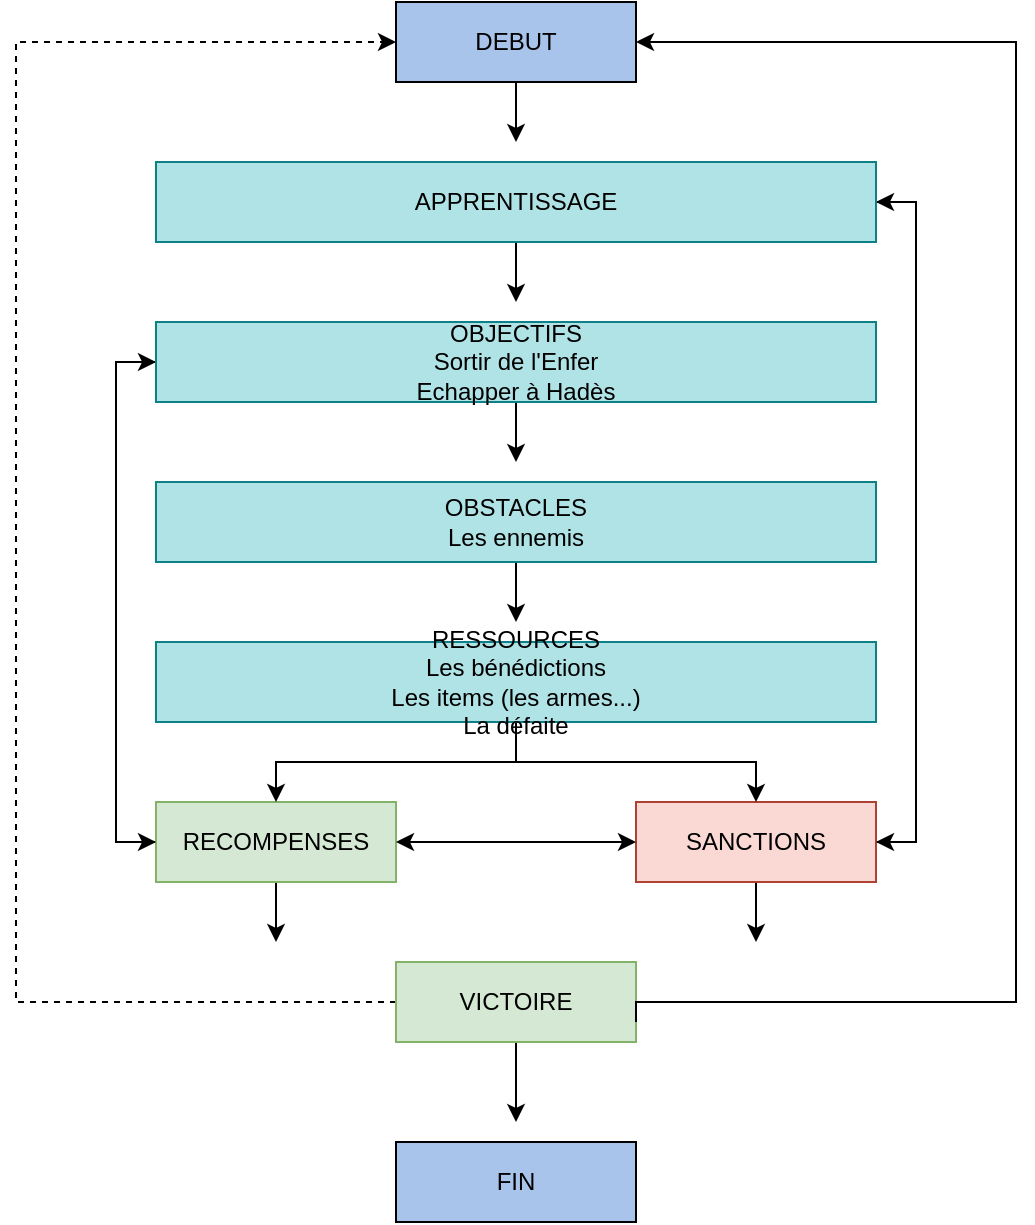 <mxfile version="15.8.2" type="github">
  <diagram id="C5RBs43oDa-KdzZeNtuy" name="Page-1">
    <mxGraphModel dx="718" dy="784" grid="1" gridSize="10" guides="1" tooltips="1" connect="1" arrows="1" fold="1" page="1" pageScale="1" pageWidth="827" pageHeight="1169" math="0" shadow="0">
      <root>
        <mxCell id="WIyWlLk6GJQsqaUBKTNV-0" />
        <mxCell id="WIyWlLk6GJQsqaUBKTNV-1" parent="WIyWlLk6GJQsqaUBKTNV-0" />
        <mxCell id="vXVzKjMP6suPx_Ag6StE-32" style="edgeStyle=orthogonalEdgeStyle;rounded=0;orthogonalLoop=1;jettySize=auto;html=1;exitX=0.5;exitY=1;exitDx=0;exitDy=0;" edge="1" parent="WIyWlLk6GJQsqaUBKTNV-1" source="vXVzKjMP6suPx_Ag6StE-8">
          <mxGeometry relative="1" as="geometry">
            <mxPoint x="330" y="630" as="targetPoint" />
          </mxGeometry>
        </mxCell>
        <mxCell id="vXVzKjMP6suPx_Ag6StE-38" style="edgeStyle=orthogonalEdgeStyle;rounded=0;orthogonalLoop=1;jettySize=auto;html=1;exitX=0;exitY=0.5;exitDx=0;exitDy=0;entryX=0;entryY=0.5;entryDx=0;entryDy=0;" edge="1" parent="WIyWlLk6GJQsqaUBKTNV-1" source="vXVzKjMP6suPx_Ag6StE-8" target="vXVzKjMP6suPx_Ag6StE-20">
          <mxGeometry relative="1" as="geometry" />
        </mxCell>
        <mxCell id="vXVzKjMP6suPx_Ag6StE-8" value="RECOMPENSES" style="rounded=0;whiteSpace=wrap;html=1;fillColor=#d5e8d4;strokeColor=#82b366;" vertex="1" parent="WIyWlLk6GJQsqaUBKTNV-1">
          <mxGeometry x="270" y="560" width="120" height="40" as="geometry" />
        </mxCell>
        <mxCell id="vXVzKjMP6suPx_Ag6StE-31" style="edgeStyle=orthogonalEdgeStyle;rounded=0;orthogonalLoop=1;jettySize=auto;html=1;exitX=0.5;exitY=1;exitDx=0;exitDy=0;" edge="1" parent="WIyWlLk6GJQsqaUBKTNV-1" source="vXVzKjMP6suPx_Ag6StE-9">
          <mxGeometry relative="1" as="geometry">
            <mxPoint x="570" y="630" as="targetPoint" />
          </mxGeometry>
        </mxCell>
        <mxCell id="vXVzKjMP6suPx_Ag6StE-39" style="edgeStyle=orthogonalEdgeStyle;rounded=0;orthogonalLoop=1;jettySize=auto;html=1;exitX=1;exitY=0.5;exitDx=0;exitDy=0;entryX=1;entryY=0.5;entryDx=0;entryDy=0;" edge="1" parent="WIyWlLk6GJQsqaUBKTNV-1" source="vXVzKjMP6suPx_Ag6StE-9" target="vXVzKjMP6suPx_Ag6StE-19">
          <mxGeometry relative="1" as="geometry" />
        </mxCell>
        <mxCell id="vXVzKjMP6suPx_Ag6StE-9" value="SANCTIONS" style="rounded=0;whiteSpace=wrap;html=1;fillColor=#fad9d5;strokeColor=#ae4132;" vertex="1" parent="WIyWlLk6GJQsqaUBKTNV-1">
          <mxGeometry x="510" y="560" width="120" height="40" as="geometry" />
        </mxCell>
        <mxCell id="vXVzKjMP6suPx_Ag6StE-16" style="edgeStyle=orthogonalEdgeStyle;rounded=0;orthogonalLoop=1;jettySize=auto;html=1;exitX=0.5;exitY=1;exitDx=0;exitDy=0;" edge="1" parent="WIyWlLk6GJQsqaUBKTNV-1" source="vXVzKjMP6suPx_Ag6StE-14" target="vXVzKjMP6suPx_Ag6StE-9">
          <mxGeometry relative="1" as="geometry" />
        </mxCell>
        <mxCell id="vXVzKjMP6suPx_Ag6StE-17" style="edgeStyle=orthogonalEdgeStyle;rounded=0;orthogonalLoop=1;jettySize=auto;html=1;exitX=0.5;exitY=1;exitDx=0;exitDy=0;entryX=0.5;entryY=0;entryDx=0;entryDy=0;" edge="1" parent="WIyWlLk6GJQsqaUBKTNV-1" source="vXVzKjMP6suPx_Ag6StE-14" target="vXVzKjMP6suPx_Ag6StE-8">
          <mxGeometry relative="1" as="geometry" />
        </mxCell>
        <mxCell id="vXVzKjMP6suPx_Ag6StE-14" value="RESSOURCES&lt;br&gt;Les bénédictions&lt;br&gt;Les items (les armes...)&lt;br&gt;La défaite" style="rounded=0;whiteSpace=wrap;html=1;fillColor=#b0e3e6;strokeColor=#0e8088;" vertex="1" parent="WIyWlLk6GJQsqaUBKTNV-1">
          <mxGeometry x="270" y="480" width="360" height="40" as="geometry" />
        </mxCell>
        <mxCell id="vXVzKjMP6suPx_Ag6StE-30" style="edgeStyle=orthogonalEdgeStyle;rounded=0;orthogonalLoop=1;jettySize=auto;html=1;exitX=0.5;exitY=1;exitDx=0;exitDy=0;" edge="1" parent="WIyWlLk6GJQsqaUBKTNV-1" source="vXVzKjMP6suPx_Ag6StE-18">
          <mxGeometry relative="1" as="geometry">
            <mxPoint x="450" y="470" as="targetPoint" />
          </mxGeometry>
        </mxCell>
        <mxCell id="vXVzKjMP6suPx_Ag6StE-18" value="OBSTACLES&lt;br&gt;Les ennemis" style="rounded=0;whiteSpace=wrap;html=1;fillColor=#b0e3e6;strokeColor=#0e8088;" vertex="1" parent="WIyWlLk6GJQsqaUBKTNV-1">
          <mxGeometry x="270" y="400" width="360" height="40" as="geometry" />
        </mxCell>
        <mxCell id="vXVzKjMP6suPx_Ag6StE-28" style="edgeStyle=orthogonalEdgeStyle;rounded=0;orthogonalLoop=1;jettySize=auto;html=1;exitX=0.5;exitY=1;exitDx=0;exitDy=0;" edge="1" parent="WIyWlLk6GJQsqaUBKTNV-1" source="vXVzKjMP6suPx_Ag6StE-19">
          <mxGeometry relative="1" as="geometry">
            <mxPoint x="450" y="310" as="targetPoint" />
          </mxGeometry>
        </mxCell>
        <mxCell id="vXVzKjMP6suPx_Ag6StE-37" style="edgeStyle=orthogonalEdgeStyle;rounded=0;orthogonalLoop=1;jettySize=auto;html=1;entryX=0;entryY=0.5;entryDx=0;entryDy=0;" edge="1" parent="WIyWlLk6GJQsqaUBKTNV-1" target="vXVzKjMP6suPx_Ag6StE-8">
          <mxGeometry relative="1" as="geometry">
            <mxPoint x="250" y="340" as="sourcePoint" />
            <Array as="points">
              <mxPoint x="270" y="340" />
              <mxPoint x="250" y="340" />
              <mxPoint x="250" y="580" />
            </Array>
          </mxGeometry>
        </mxCell>
        <mxCell id="vXVzKjMP6suPx_Ag6StE-40" style="edgeStyle=orthogonalEdgeStyle;rounded=0;orthogonalLoop=1;jettySize=auto;html=1;exitX=1;exitY=0.5;exitDx=0;exitDy=0;entryX=1;entryY=0.5;entryDx=0;entryDy=0;" edge="1" parent="WIyWlLk6GJQsqaUBKTNV-1" source="vXVzKjMP6suPx_Ag6StE-19" target="vXVzKjMP6suPx_Ag6StE-9">
          <mxGeometry relative="1" as="geometry" />
        </mxCell>
        <mxCell id="vXVzKjMP6suPx_Ag6StE-19" value="APPRENTISSAGE&lt;br&gt;" style="rounded=0;whiteSpace=wrap;html=1;fillColor=#b0e3e6;strokeColor=#0e8088;" vertex="1" parent="WIyWlLk6GJQsqaUBKTNV-1">
          <mxGeometry x="270" y="240" width="360" height="40" as="geometry" />
        </mxCell>
        <mxCell id="vXVzKjMP6suPx_Ag6StE-29" style="edgeStyle=orthogonalEdgeStyle;rounded=0;orthogonalLoop=1;jettySize=auto;html=1;exitX=0.5;exitY=1;exitDx=0;exitDy=0;" edge="1" parent="WIyWlLk6GJQsqaUBKTNV-1" source="vXVzKjMP6suPx_Ag6StE-20">
          <mxGeometry relative="1" as="geometry">
            <mxPoint x="450" y="390" as="targetPoint" />
          </mxGeometry>
        </mxCell>
        <mxCell id="vXVzKjMP6suPx_Ag6StE-20" value="OBJECTIFS&lt;br&gt;Sortir de l&#39;Enfer&lt;br&gt;Echapper à Hadès" style="rounded=0;whiteSpace=wrap;html=1;fillColor=#b0e3e6;strokeColor=#0e8088;" vertex="1" parent="WIyWlLk6GJQsqaUBKTNV-1">
          <mxGeometry x="270" y="320" width="360" height="40" as="geometry" />
        </mxCell>
        <mxCell id="vXVzKjMP6suPx_Ag6StE-25" style="edgeStyle=orthogonalEdgeStyle;rounded=0;orthogonalLoop=1;jettySize=auto;html=1;exitX=0.5;exitY=1;exitDx=0;exitDy=0;" edge="1" parent="WIyWlLk6GJQsqaUBKTNV-1" source="vXVzKjMP6suPx_Ag6StE-21">
          <mxGeometry relative="1" as="geometry">
            <mxPoint x="450" y="230" as="targetPoint" />
          </mxGeometry>
        </mxCell>
        <mxCell id="vXVzKjMP6suPx_Ag6StE-21" value="DEBUT" style="rounded=0;whiteSpace=wrap;html=1;fillColor=#A9C4EB;" vertex="1" parent="WIyWlLk6GJQsqaUBKTNV-1">
          <mxGeometry x="390" y="160" width="120" height="40" as="geometry" />
        </mxCell>
        <mxCell id="vXVzKjMP6suPx_Ag6StE-34" style="edgeStyle=orthogonalEdgeStyle;rounded=0;orthogonalLoop=1;jettySize=auto;html=1;exitX=0.5;exitY=1;exitDx=0;exitDy=0;" edge="1" parent="WIyWlLk6GJQsqaUBKTNV-1" source="vXVzKjMP6suPx_Ag6StE-22">
          <mxGeometry relative="1" as="geometry">
            <mxPoint x="450" y="720" as="targetPoint" />
          </mxGeometry>
        </mxCell>
        <mxCell id="vXVzKjMP6suPx_Ag6StE-42" style="edgeStyle=orthogonalEdgeStyle;rounded=0;orthogonalLoop=1;jettySize=auto;html=1;exitX=0;exitY=0.5;exitDx=0;exitDy=0;entryX=0;entryY=0.5;entryDx=0;entryDy=0;dashed=1;" edge="1" parent="WIyWlLk6GJQsqaUBKTNV-1" source="vXVzKjMP6suPx_Ag6StE-22" target="vXVzKjMP6suPx_Ag6StE-21">
          <mxGeometry relative="1" as="geometry">
            <Array as="points">
              <mxPoint x="200" y="660" />
              <mxPoint x="200" y="180" />
            </Array>
          </mxGeometry>
        </mxCell>
        <mxCell id="vXVzKjMP6suPx_Ag6StE-22" value="VICTOIRE" style="rounded=0;whiteSpace=wrap;html=1;fillColor=#d5e8d4;strokeColor=#82b366;" vertex="1" parent="WIyWlLk6GJQsqaUBKTNV-1">
          <mxGeometry x="390" y="640" width="120" height="40" as="geometry" />
        </mxCell>
        <mxCell id="vXVzKjMP6suPx_Ag6StE-23" value="FIN" style="rounded=0;whiteSpace=wrap;html=1;fillColor=#A9C4EB;" vertex="1" parent="WIyWlLk6GJQsqaUBKTNV-1">
          <mxGeometry x="390" y="730" width="120" height="40" as="geometry" />
        </mxCell>
        <mxCell id="vXVzKjMP6suPx_Ag6StE-41" style="edgeStyle=orthogonalEdgeStyle;rounded=0;orthogonalLoop=1;jettySize=auto;html=1;entryX=1;entryY=0.5;entryDx=0;entryDy=0;" edge="1" parent="WIyWlLk6GJQsqaUBKTNV-1" target="vXVzKjMP6suPx_Ag6StE-21">
          <mxGeometry relative="1" as="geometry">
            <mxPoint x="510" y="670" as="sourcePoint" />
            <Array as="points">
              <mxPoint x="510" y="670" />
              <mxPoint x="510" y="660" />
              <mxPoint x="700" y="660" />
              <mxPoint x="700" y="180" />
            </Array>
          </mxGeometry>
        </mxCell>
        <mxCell id="vXVzKjMP6suPx_Ag6StE-36" value="" style="endArrow=classic;startArrow=classic;html=1;rounded=0;exitX=1;exitY=0.5;exitDx=0;exitDy=0;entryX=0;entryY=0.5;entryDx=0;entryDy=0;" edge="1" parent="WIyWlLk6GJQsqaUBKTNV-1" source="vXVzKjMP6suPx_Ag6StE-8" target="vXVzKjMP6suPx_Ag6StE-9">
          <mxGeometry width="50" height="50" relative="1" as="geometry">
            <mxPoint x="400" y="580" as="sourcePoint" />
            <mxPoint x="500" y="580" as="targetPoint" />
          </mxGeometry>
        </mxCell>
      </root>
    </mxGraphModel>
  </diagram>
</mxfile>

